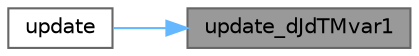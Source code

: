 digraph "update_dJdTMvar1"
{
 // LATEX_PDF_SIZE
  bgcolor="transparent";
  edge [fontname=Helvetica,fontsize=10,labelfontname=Helvetica,labelfontsize=10];
  node [fontname=Helvetica,fontsize=10,shape=box,height=0.2,width=0.4];
  rankdir="RL";
  Node1 [id="Node000001",label="update_dJdTMvar1",height=0.2,width=0.4,color="gray40", fillcolor="grey60", style="filled", fontcolor="black",tooltip=" "];
  Node1 -> Node2 [id="edge1_Node000001_Node000002",dir="back",color="steelblue1",style="solid",tooltip=" "];
  Node2 [id="Node000002",label="update",height=0.2,width=0.4,color="grey40", fillcolor="white", style="filled",URL="$classFoam_1_1objectiveIncompressible.html#ac5c54df7ed3b930268c8d7752c101725",tooltip=" "];
}
